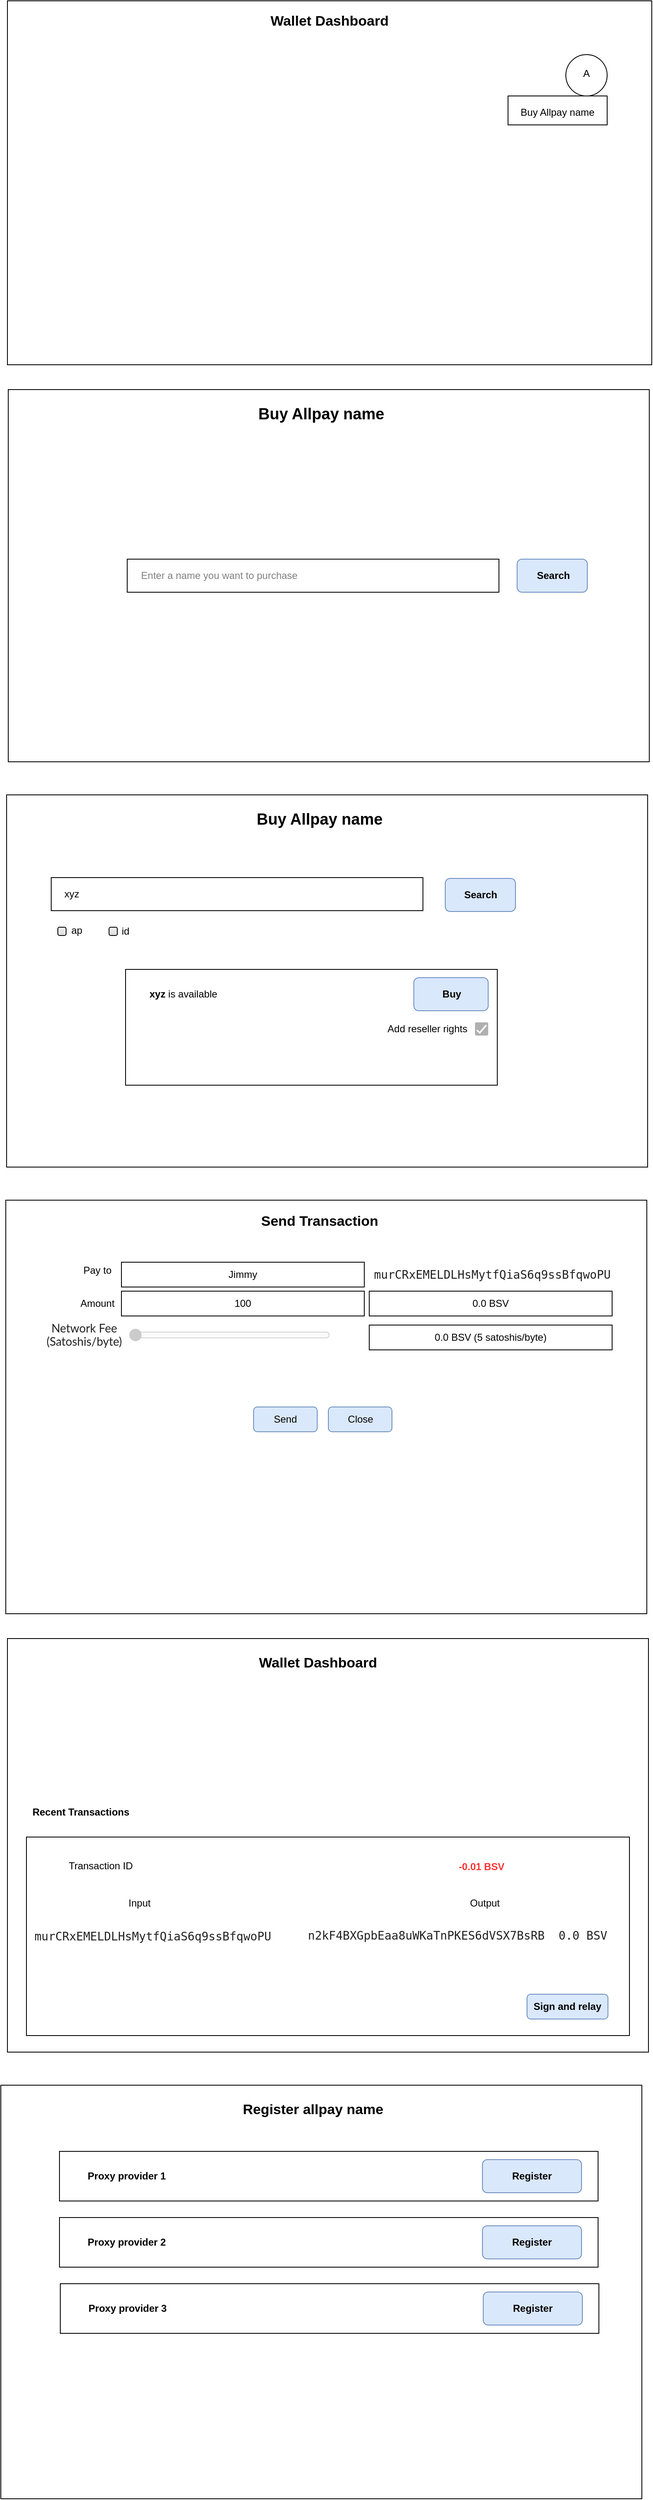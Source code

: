 <mxfile version="13.9.9" type="github">
  <diagram id="aGeOd7mTZGFdpWntuAzP" name="Page-1">
    <mxGraphModel dx="1350" dy="1975" grid="1" gridSize="10" guides="1" tooltips="1" connect="1" arrows="1" fold="1" page="1" pageScale="1" pageWidth="827" pageHeight="1169" math="0" shadow="0">
      <root>
        <mxCell id="0" />
        <mxCell id="1" parent="0" />
        <mxCell id="PDvfous0aHSWqx_sDX7A-1" value="" style="rounded=0;whiteSpace=wrap;html=1;" parent="1" vertex="1">
          <mxGeometry x="27" y="-270" width="780" height="440" as="geometry" />
        </mxCell>
        <mxCell id="PDvfous0aHSWqx_sDX7A-3" value="" style="ellipse;whiteSpace=wrap;html=1;aspect=fixed;" parent="1" vertex="1">
          <mxGeometry x="703" y="-205" width="50" height="50" as="geometry" />
        </mxCell>
        <mxCell id="PDvfous0aHSWqx_sDX7A-4" value="A" style="text;html=1;strokeColor=none;fillColor=none;align=center;verticalAlign=middle;whiteSpace=wrap;rounded=0;" parent="1" vertex="1">
          <mxGeometry x="693" y="-210" width="70" height="55" as="geometry" />
        </mxCell>
        <mxCell id="PDvfous0aHSWqx_sDX7A-5" value="" style="rounded=0;whiteSpace=wrap;html=1;" parent="1" vertex="1">
          <mxGeometry x="633" y="-155" width="120" height="35" as="geometry" />
        </mxCell>
        <mxCell id="PDvfous0aHSWqx_sDX7A-6" value="Buy Allpay name" style="text;html=1;strokeColor=none;fillColor=none;align=center;verticalAlign=middle;whiteSpace=wrap;rounded=0;" parent="1" vertex="1">
          <mxGeometry x="633" y="-145" width="120" height="20" as="geometry" />
        </mxCell>
        <mxCell id="PDvfous0aHSWqx_sDX7A-9" value="" style="rounded=0;whiteSpace=wrap;html=1;" parent="1" vertex="1">
          <mxGeometry x="26" y="690" width="776" height="450" as="geometry" />
        </mxCell>
        <mxCell id="PDvfous0aHSWqx_sDX7A-10" value="&lt;b&gt;&lt;font style=&quot;font-size: 19px&quot;&gt;Buy Allpay name&lt;/font&gt;&lt;/b&gt;" style="text;html=1;strokeColor=none;fillColor=none;align=center;verticalAlign=middle;whiteSpace=wrap;rounded=0;" parent="1" vertex="1">
          <mxGeometry x="310" y="710" width="190" height="20" as="geometry" />
        </mxCell>
        <mxCell id="PDvfous0aHSWqx_sDX7A-11" value="" style="rounded=0;whiteSpace=wrap;html=1;" parent="1" vertex="1">
          <mxGeometry x="80" y="790" width="450" height="40" as="geometry" />
        </mxCell>
        <mxCell id="PDvfous0aHSWqx_sDX7A-13" value="xyz" style="text;html=1;strokeColor=none;fillColor=none;align=center;verticalAlign=middle;whiteSpace=wrap;rounded=0;" parent="1" vertex="1">
          <mxGeometry x="35" y="800" width="140" height="20" as="geometry" />
        </mxCell>
        <mxCell id="PDvfous0aHSWqx_sDX7A-19" value="" style="rounded=0;whiteSpace=wrap;html=1;" parent="1" vertex="1">
          <mxGeometry x="170" y="901" width="450" height="140" as="geometry" />
        </mxCell>
        <mxCell id="PDvfous0aHSWqx_sDX7A-20" value="&lt;b&gt;xyz&lt;/b&gt; is available" style="text;html=1;strokeColor=none;fillColor=none;align=center;verticalAlign=middle;whiteSpace=wrap;rounded=0;" parent="1" vertex="1">
          <mxGeometry x="185" y="921" width="110" height="20" as="geometry" />
        </mxCell>
        <mxCell id="PDvfous0aHSWqx_sDX7A-21" value="" style="rounded=1;whiteSpace=wrap;html=1;fillColor=#dae8fc;strokeColor=#6c8ebf;" parent="1" vertex="1">
          <mxGeometry x="519" y="911" width="90" height="40" as="geometry" />
        </mxCell>
        <mxCell id="PDvfous0aHSWqx_sDX7A-22" value="&lt;b&gt;Buy&lt;/b&gt;" style="text;html=1;strokeColor=none;fillColor=none;align=center;verticalAlign=middle;whiteSpace=wrap;rounded=0;" parent="1" vertex="1">
          <mxGeometry x="545" y="921" width="40" height="20" as="geometry" />
        </mxCell>
        <mxCell id="PDvfous0aHSWqx_sDX7A-42" value="&lt;b&gt;&lt;font style=&quot;font-size: 17px&quot;&gt;Wallet Dashboard&lt;/font&gt;&lt;/b&gt;" style="text;html=1;strokeColor=none;fillColor=none;align=center;verticalAlign=middle;whiteSpace=wrap;rounded=0;" parent="1" vertex="1">
          <mxGeometry x="339" y="-255" width="156" height="20" as="geometry" />
        </mxCell>
        <mxCell id="PDvfous0aHSWqx_sDX7A-46" value="Add reseller rights" style="text;html=1;strokeColor=none;fillColor=none;align=center;verticalAlign=middle;whiteSpace=wrap;rounded=0;" parent="1" vertex="1">
          <mxGeometry x="478" y="963" width="115" height="20" as="geometry" />
        </mxCell>
        <mxCell id="PDvfous0aHSWqx_sDX7A-86" value="" style="shape=image;html=1;verticalAlign=top;verticalLabelPosition=bottom;labelBackgroundColor=#ffffff;imageAspect=0;aspect=fixed;image=https://cdn2.iconfinder.com/data/icons/donkey/800/16-128.png;fillColor=#FFFFFF;" parent="1" vertex="1">
          <mxGeometry x="645" y="-205" width="43" height="43" as="geometry" />
        </mxCell>
        <mxCell id="0DL_E5C4YgF3jMJpPsZc-1" value="" style="rounded=1;whiteSpace=wrap;html=1;fillColor=#dae8fc;strokeColor=#6c8ebf;" parent="1" vertex="1">
          <mxGeometry x="557" y="791" width="85" height="40" as="geometry" />
        </mxCell>
        <mxCell id="0DL_E5C4YgF3jMJpPsZc-2" value="&lt;b&gt;Search&lt;/b&gt;" style="text;html=1;strokeColor=none;fillColor=none;align=center;verticalAlign=middle;whiteSpace=wrap;rounded=0;" parent="1" vertex="1">
          <mxGeometry x="580" y="801" width="40" height="20" as="geometry" />
        </mxCell>
        <mxCell id="0DL_E5C4YgF3jMJpPsZc-3" value="" style="rounded=0;whiteSpace=wrap;html=1;" parent="1" vertex="1">
          <mxGeometry x="28" y="200" width="776" height="450" as="geometry" />
        </mxCell>
        <mxCell id="0DL_E5C4YgF3jMJpPsZc-4" value="&lt;b&gt;&lt;font style=&quot;font-size: 19px&quot;&gt;Buy Allpay name&lt;/font&gt;&lt;/b&gt;" style="text;html=1;strokeColor=none;fillColor=none;align=center;verticalAlign=middle;whiteSpace=wrap;rounded=0;" parent="1" vertex="1">
          <mxGeometry x="312" y="220" width="190" height="20" as="geometry" />
        </mxCell>
        <mxCell id="0DL_E5C4YgF3jMJpPsZc-5" value="" style="rounded=0;whiteSpace=wrap;html=1;" parent="1" vertex="1">
          <mxGeometry x="172" y="405" width="450" height="40" as="geometry" />
        </mxCell>
        <mxCell id="0DL_E5C4YgF3jMJpPsZc-6" value="&lt;font color=&quot;#808080&quot;&gt;Enter a name you want to purchase&lt;/font&gt;" style="text;html=1;strokeColor=none;fillColor=none;align=center;verticalAlign=middle;whiteSpace=wrap;rounded=0;" parent="1" vertex="1">
          <mxGeometry x="181" y="415" width="205" height="20" as="geometry" />
        </mxCell>
        <mxCell id="0DL_E5C4YgF3jMJpPsZc-15" value="" style="rounded=1;whiteSpace=wrap;html=1;fillColor=#dae8fc;strokeColor=#6c8ebf;" parent="1" vertex="1">
          <mxGeometry x="644" y="405" width="85" height="40" as="geometry" />
        </mxCell>
        <mxCell id="0DL_E5C4YgF3jMJpPsZc-16" value="&lt;b&gt;Search&lt;/b&gt;" style="text;html=1;strokeColor=none;fillColor=none;align=center;verticalAlign=middle;whiteSpace=wrap;rounded=0;" parent="1" vertex="1">
          <mxGeometry x="668" y="415" width="40" height="20" as="geometry" />
        </mxCell>
        <mxCell id="0DL_E5C4YgF3jMJpPsZc-20" value="" style="dashed=0;labelPosition=right;align=left;shape=mxgraph.gmdl.checkbox;strokeColor=none;fillColor=#B0B0B0;strokeWidth=2;aspect=fixed;" parent="1" vertex="1">
          <mxGeometry x="593" y="965" width="16" height="16" as="geometry" />
        </mxCell>
        <mxCell id="yM0YvYvEbTntnkBlt_Qh-1" value="" style="rounded=0;whiteSpace=wrap;html=1;" vertex="1" parent="1">
          <mxGeometry x="25" y="1180" width="776" height="500" as="geometry" />
        </mxCell>
        <mxCell id="yM0YvYvEbTntnkBlt_Qh-2" value="&lt;b&gt;&lt;font style=&quot;font-size: 17px&quot;&gt;Send Transaction&lt;/font&gt;&lt;/b&gt;" style="text;html=1;strokeColor=none;fillColor=none;align=center;verticalAlign=middle;whiteSpace=wrap;rounded=0;" vertex="1" parent="1">
          <mxGeometry x="325" y="1196" width="160" height="20" as="geometry" />
        </mxCell>
        <mxCell id="yM0YvYvEbTntnkBlt_Qh-3" value="Pay to" style="text;html=1;strokeColor=none;fillColor=none;align=center;verticalAlign=middle;whiteSpace=wrap;rounded=0;" vertex="1" parent="1">
          <mxGeometry x="116" y="1255" width="40" height="20" as="geometry" />
        </mxCell>
        <mxCell id="yM0YvYvEbTntnkBlt_Qh-4" value="Amount" style="text;html=1;strokeColor=none;fillColor=none;align=center;verticalAlign=middle;whiteSpace=wrap;rounded=0;" vertex="1" parent="1">
          <mxGeometry x="116" y="1295" width="40" height="20" as="geometry" />
        </mxCell>
        <mxCell id="yM0YvYvEbTntnkBlt_Qh-5" value="&lt;label for=&quot;transactionFee&quot; class=&quot;col-sm-3 col-form-label&quot; style=&quot;box-sizing: inherit ; color: rgba(0 , 0 , 0 , 0.87) ; font-family: &amp;#34;lato&amp;#34; , &amp;#34;helvetica neue&amp;#34; , &amp;#34;arial&amp;#34; , &amp;#34;helvetica&amp;#34; , sans-serif ; font-size: 14px ; text-align: left ; background-color: rgb(255 , 255 , 255)&quot;&gt;Network Fee&lt;br&gt;(Satoshis/byte)&lt;br&gt;&lt;/label&gt;&lt;div&gt;&lt;br&gt;&lt;/div&gt;" style="text;html=1;strokeColor=none;fillColor=none;align=center;verticalAlign=middle;whiteSpace=wrap;rounded=0;" vertex="1" parent="1">
          <mxGeometry x="25" y="1340" width="190" height="20" as="geometry" />
        </mxCell>
        <mxCell id="yM0YvYvEbTntnkBlt_Qh-6" value="Send" style="rounded=1;whiteSpace=wrap;html=1;fillColor=#dae8fc;strokeColor=#6c8ebf;" vertex="1" parent="1">
          <mxGeometry x="325" y="1430" width="77" height="30" as="geometry" />
        </mxCell>
        <mxCell id="yM0YvYvEbTntnkBlt_Qh-7" value="Close" style="rounded=1;whiteSpace=wrap;html=1;fillColor=#dae8fc;strokeColor=#6c8ebf;" vertex="1" parent="1">
          <mxGeometry x="415.5" y="1430" width="77" height="30" as="geometry" />
        </mxCell>
        <mxCell id="yM0YvYvEbTntnkBlt_Qh-9" value="Jimmy" style="rounded=0;whiteSpace=wrap;html=1;" vertex="1" parent="1">
          <mxGeometry x="165" y="1255" width="294" height="30" as="geometry" />
        </mxCell>
        <mxCell id="yM0YvYvEbTntnkBlt_Qh-10" value="100" style="rounded=0;whiteSpace=wrap;html=1;" vertex="1" parent="1">
          <mxGeometry x="165" y="1290" width="294" height="30" as="geometry" />
        </mxCell>
        <mxCell id="yM0YvYvEbTntnkBlt_Qh-11" value="&lt;label for=&quot;transactionFee&quot; class=&quot;col-sm-3 col-form-label&quot; style=&quot;box-sizing: inherit ; color: rgba(0 , 0 , 0 , 0.87) ; font-family: &amp;#34;lato&amp;#34; , &amp;#34;helvetica neue&amp;#34; , &amp;#34;arial&amp;#34; , &amp;#34;helvetica&amp;#34; , sans-serif ; font-size: 14px ; text-align: left ; background-color: rgb(255 , 255 , 255)&quot;&gt;&lt;div class=&quot;form-group row&quot; style=&quot;box-sizing: inherit ; display: flex ; margin-left: -15px ; margin-right: -15px ; font-family: &amp;#34;lato&amp;#34; , &amp;#34;helvetica neue&amp;#34; , &amp;#34;arial&amp;#34; , &amp;#34;helvetica&amp;#34; , sans-serif&quot;&gt;&lt;div class=&quot;col-sm-3&quot; style=&quot;box-sizing: inherit&quot;&gt;&lt;input id=&quot;feerate&quot; type=&quot;range&quot; min=&quot;1&quot; step=&quot;1&quot; value=&quot;1&quot; max=&quot;424&quot; disabled=&quot;&quot; style=&quot;box-sizing: inherit ; font-family: sans-serif ; font-size: 14px ; line-height: 1.15 ; margin: 0px ; overflow: visible ; width: 243.779px&quot;&gt;&lt;/div&gt;&lt;/div&gt;&lt;br&gt;&lt;/label&gt;" style="text;html=1;strokeColor=none;fillColor=none;align=center;verticalAlign=middle;whiteSpace=wrap;rounded=0;" vertex="1" parent="1">
          <mxGeometry x="136" y="1350" width="320" height="6" as="geometry" />
        </mxCell>
        <mxCell id="yM0YvYvEbTntnkBlt_Qh-12" value="0.0 BSV" style="rounded=0;whiteSpace=wrap;html=1;" vertex="1" parent="1">
          <mxGeometry x="465" y="1290" width="294" height="30" as="geometry" />
        </mxCell>
        <mxCell id="yM0YvYvEbTntnkBlt_Qh-13" value="0.0 BSV (5 satoshis/byte)" style="rounded=0;whiteSpace=wrap;html=1;" vertex="1" parent="1">
          <mxGeometry x="465" y="1331" width="294" height="30" as="geometry" />
        </mxCell>
        <mxCell id="yM0YvYvEbTntnkBlt_Qh-17" value="" style="rounded=0;whiteSpace=wrap;html=1;" vertex="1" parent="1">
          <mxGeometry x="27" y="1710" width="776" height="500" as="geometry" />
        </mxCell>
        <mxCell id="yM0YvYvEbTntnkBlt_Qh-18" value="&lt;b&gt;&lt;font style=&quot;font-size: 17px&quot;&gt;Wallet Dashboard&lt;/font&gt;&lt;/b&gt;" style="text;html=1;strokeColor=none;fillColor=none;align=center;verticalAlign=middle;whiteSpace=wrap;rounded=0;" vertex="1" parent="1">
          <mxGeometry x="317.5" y="1730" width="170" height="20" as="geometry" />
        </mxCell>
        <mxCell id="yM0YvYvEbTntnkBlt_Qh-19" value="" style="rounded=0;whiteSpace=wrap;html=1;fillColor=#FFFFFF;" vertex="1" parent="1">
          <mxGeometry x="50" y="1950" width="730" height="240" as="geometry" />
        </mxCell>
        <mxCell id="yM0YvYvEbTntnkBlt_Qh-20" value="&lt;b&gt;Recent Transactions&lt;/b&gt;" style="text;html=1;strokeColor=none;fillColor=none;align=center;verticalAlign=middle;whiteSpace=wrap;rounded=0;" vertex="1" parent="1">
          <mxGeometry x="51" y="1910" width="130" height="20" as="geometry" />
        </mxCell>
        <mxCell id="yM0YvYvEbTntnkBlt_Qh-22" value="Input" style="text;html=1;strokeColor=none;fillColor=none;align=center;verticalAlign=middle;whiteSpace=wrap;rounded=0;" vertex="1" parent="1">
          <mxGeometry x="167" y="2020" width="40" height="20" as="geometry" />
        </mxCell>
        <mxCell id="yM0YvYvEbTntnkBlt_Qh-23" value="Output" style="text;html=1;strokeColor=none;fillColor=none;align=center;verticalAlign=middle;whiteSpace=wrap;rounded=0;" vertex="1" parent="1">
          <mxGeometry x="585" y="2020" width="40" height="20" as="geometry" />
        </mxCell>
        <mxCell id="yM0YvYvEbTntnkBlt_Qh-24" value="Transaction ID" style="text;html=1;strokeColor=none;fillColor=none;align=center;verticalAlign=middle;whiteSpace=wrap;rounded=0;" vertex="1" parent="1">
          <mxGeometry x="90" y="1975" width="100" height="20" as="geometry" />
        </mxCell>
        <mxCell id="yM0YvYvEbTntnkBlt_Qh-25" value="&lt;b&gt;&lt;font color=&quot;#ff3333&quot;&gt;-0.01 BSV&lt;/font&gt;&lt;/b&gt;" style="text;html=1;strokeColor=none;fillColor=none;align=center;verticalAlign=middle;whiteSpace=wrap;rounded=0;" vertex="1" parent="1">
          <mxGeometry x="556" y="1976" width="90" height="20" as="geometry" />
        </mxCell>
        <mxCell id="yM0YvYvEbTntnkBlt_Qh-26" value="&lt;b&gt;Sign and relay&lt;/b&gt;" style="rounded=1;whiteSpace=wrap;html=1;fillColor=#dae8fc;strokeColor=#6c8ebf;" vertex="1" parent="1">
          <mxGeometry x="656" y="2140" width="98" height="30" as="geometry" />
        </mxCell>
        <mxCell id="yM0YvYvEbTntnkBlt_Qh-27" value="" style="rounded=0;whiteSpace=wrap;html=1;" vertex="1" parent="1">
          <mxGeometry x="19" y="2250" width="776" height="500" as="geometry" />
        </mxCell>
        <mxCell id="yM0YvYvEbTntnkBlt_Qh-28" value="&lt;b&gt;&lt;font style=&quot;font-size: 17px&quot;&gt;Register allpay name&lt;/font&gt;&lt;/b&gt;" style="text;html=1;strokeColor=none;fillColor=none;align=center;verticalAlign=middle;whiteSpace=wrap;rounded=0;" vertex="1" parent="1">
          <mxGeometry x="296" y="2270" width="202" height="20" as="geometry" />
        </mxCell>
        <mxCell id="yM0YvYvEbTntnkBlt_Qh-29" value="" style="rounded=0;whiteSpace=wrap;html=1;" vertex="1" parent="1">
          <mxGeometry x="90" y="2330" width="652" height="60" as="geometry" />
        </mxCell>
        <mxCell id="yM0YvYvEbTntnkBlt_Qh-30" value="&lt;b&gt;Proxy provider 1&lt;/b&gt;" style="text;html=1;strokeColor=none;fillColor=none;align=center;verticalAlign=middle;whiteSpace=wrap;rounded=0;" vertex="1" parent="1">
          <mxGeometry x="121" y="2350" width="101" height="20" as="geometry" />
        </mxCell>
        <mxCell id="yM0YvYvEbTntnkBlt_Qh-31" value="&lt;b&gt;Register&lt;/b&gt;" style="rounded=1;whiteSpace=wrap;html=1;fillColor=#dae8fc;strokeColor=#6c8ebf;" vertex="1" parent="1">
          <mxGeometry x="602" y="2340" width="120" height="40" as="geometry" />
        </mxCell>
        <mxCell id="yM0YvYvEbTntnkBlt_Qh-32" value="" style="rounded=0;whiteSpace=wrap;html=1;" vertex="1" parent="1">
          <mxGeometry x="90" y="2410" width="652" height="60" as="geometry" />
        </mxCell>
        <mxCell id="yM0YvYvEbTntnkBlt_Qh-33" value="&lt;b&gt;Proxy provider 2&lt;/b&gt;" style="text;html=1;strokeColor=none;fillColor=none;align=center;verticalAlign=middle;whiteSpace=wrap;rounded=0;" vertex="1" parent="1">
          <mxGeometry x="121" y="2430" width="101" height="20" as="geometry" />
        </mxCell>
        <mxCell id="yM0YvYvEbTntnkBlt_Qh-34" value="&lt;b&gt;Register&lt;/b&gt;" style="rounded=1;whiteSpace=wrap;html=1;fillColor=#dae8fc;strokeColor=#6c8ebf;" vertex="1" parent="1">
          <mxGeometry x="602" y="2420" width="120" height="40" as="geometry" />
        </mxCell>
        <mxCell id="yM0YvYvEbTntnkBlt_Qh-35" value="" style="rounded=0;whiteSpace=wrap;html=1;" vertex="1" parent="1">
          <mxGeometry x="91" y="2490" width="652" height="60" as="geometry" />
        </mxCell>
        <mxCell id="yM0YvYvEbTntnkBlt_Qh-36" value="&lt;b&gt;Proxy provider 3&lt;/b&gt;" style="text;html=1;strokeColor=none;fillColor=none;align=center;verticalAlign=middle;whiteSpace=wrap;rounded=0;" vertex="1" parent="1">
          <mxGeometry x="122" y="2510" width="101" height="20" as="geometry" />
        </mxCell>
        <mxCell id="yM0YvYvEbTntnkBlt_Qh-37" value="&lt;b&gt;Register&lt;/b&gt;" style="rounded=1;whiteSpace=wrap;html=1;fillColor=#dae8fc;strokeColor=#6c8ebf;" vertex="1" parent="1">
          <mxGeometry x="603" y="2500" width="120" height="40" as="geometry" />
        </mxCell>
        <mxCell id="yM0YvYvEbTntnkBlt_Qh-38" value="&lt;span style=&quot;color: rgba(0 , 0 , 0 , 0.87) ; font-family: &amp;#34;inconsolata&amp;#34; , monospace ; font-size: 14px ; background-color: rgb(255 , 255 , 255)&quot;&gt;murCRxEMELDLHsMytfQiaS6q9ssBfqwoPU&lt;/span&gt;" style="text;html=1;strokeColor=none;fillColor=none;align=center;verticalAlign=middle;whiteSpace=wrap;rounded=0;" vertex="1" parent="1">
          <mxGeometry x="508" y="1260" width="212" height="20" as="geometry" />
        </mxCell>
        <mxCell id="yM0YvYvEbTntnkBlt_Qh-40" value="&lt;span style=&quot;color: rgba(0 , 0 , 0 , 0.87) ; font-family: &amp;#34;inconsolata&amp;#34; , monospace ; font-size: 14px ; background-color: rgb(255 , 255 , 255)&quot;&gt;murCRxEMELDLHsMytfQiaS6q9ssBfqwoPU&lt;/span&gt;" style="text;html=1;strokeColor=none;fillColor=none;align=center;verticalAlign=middle;whiteSpace=wrap;rounded=0;" vertex="1" parent="1">
          <mxGeometry x="183" y="2060" width="40" height="20" as="geometry" />
        </mxCell>
        <mxCell id="yM0YvYvEbTntnkBlt_Qh-41" value="&lt;span style=&quot;color: rgba(0 , 0 , 0 , 0.87) ; font-family: &amp;#34;inconsolata&amp;#34; , monospace ; font-size: 14px ; background-color: rgb(255 , 255 , 255)&quot;&gt;n2kF4BXGpbEaa8uWKaTnPKES6dVSX7BsRB&amp;nbsp;&amp;nbsp;&lt;/span&gt;&lt;span style=&quot;font-family: &amp;#34;inconsolata&amp;#34; , monospace ; text-align: right ; background-color: rgb(255 , 255 , 255) ; color: rgba(0 , 0 , 0 , 0.87) ; font-size: 14px&quot;&gt;0.0 BSV&lt;/span&gt;&lt;div class=&quot;ui grid&quot; style=&quot;box-sizing: inherit ; display: flex ; align-items: stretch ; padding: 0px ; margin: 1rem -1rem -1rem ; color: rgba(0 , 0 , 0 , 0.87) ; font-family: &amp;#34;lato&amp;#34; , &amp;#34;helvetica neue&amp;#34; , &amp;#34;arial&amp;#34; , &amp;#34;helvetica&amp;#34; , sans-serif ; font-size: 14px ; background-color: rgb(255 , 255 , 255)&quot;&gt;&lt;div class=&quot;ten wide column&quot; style=&quot;box-sizing: inherit ; padding: 1rem ; position: relative ; display: inline-block ; width: 351.555px ; vertical-align: top&quot;&gt;&lt;/div&gt;&lt;/div&gt;" style="text;html=1;strokeColor=none;fillColor=none;align=center;verticalAlign=middle;whiteSpace=wrap;rounded=0;" vertex="1" parent="1">
          <mxGeometry x="347" y="2083" width="450" height="20" as="geometry" />
        </mxCell>
        <mxCell id="yM0YvYvEbTntnkBlt_Qh-42" value="" style="html=1;shadow=0;dashed=0;shape=mxgraph.bootstrap.checkbox2;labelPosition=right;verticalLabelPosition=middle;align=left;verticalAlign=middle;gradientColor=#DEDEDE;fillColor=#EDEDED;checked=0;spacing=5;checkedFill=#0085FC;checkedStroke=#ffffff;" vertex="1" parent="1">
          <mxGeometry x="88" y="850" width="10" height="10" as="geometry" />
        </mxCell>
        <mxCell id="yM0YvYvEbTntnkBlt_Qh-43" value="ap" style="text;html=1;strokeColor=none;fillColor=none;align=center;verticalAlign=middle;whiteSpace=wrap;rounded=0;" vertex="1" parent="1">
          <mxGeometry x="91" y="844" width="40" height="20" as="geometry" />
        </mxCell>
        <mxCell id="yM0YvYvEbTntnkBlt_Qh-44" value="" style="html=1;shadow=0;dashed=0;shape=mxgraph.bootstrap.checkbox2;labelPosition=right;verticalLabelPosition=middle;align=left;verticalAlign=middle;gradientColor=#DEDEDE;fillColor=#EDEDED;checked=0;spacing=5;checkedFill=#0085FC;checkedStroke=#ffffff;" vertex="1" parent="1">
          <mxGeometry x="150" y="850" width="10" height="10" as="geometry" />
        </mxCell>
        <mxCell id="yM0YvYvEbTntnkBlt_Qh-45" value="id" style="text;html=1;strokeColor=none;fillColor=none;align=center;verticalAlign=middle;whiteSpace=wrap;rounded=0;" vertex="1" parent="1">
          <mxGeometry x="150" y="845" width="40" height="20" as="geometry" />
        </mxCell>
      </root>
    </mxGraphModel>
  </diagram>
</mxfile>
